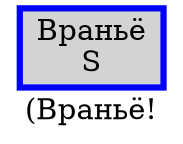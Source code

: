 digraph SENTENCE_3375 {
	graph [label="(Враньё!"]
	node [style=filled]
		1 [label="Враньё
S" color=blue fillcolor=lightgray penwidth=3 shape=box]
}